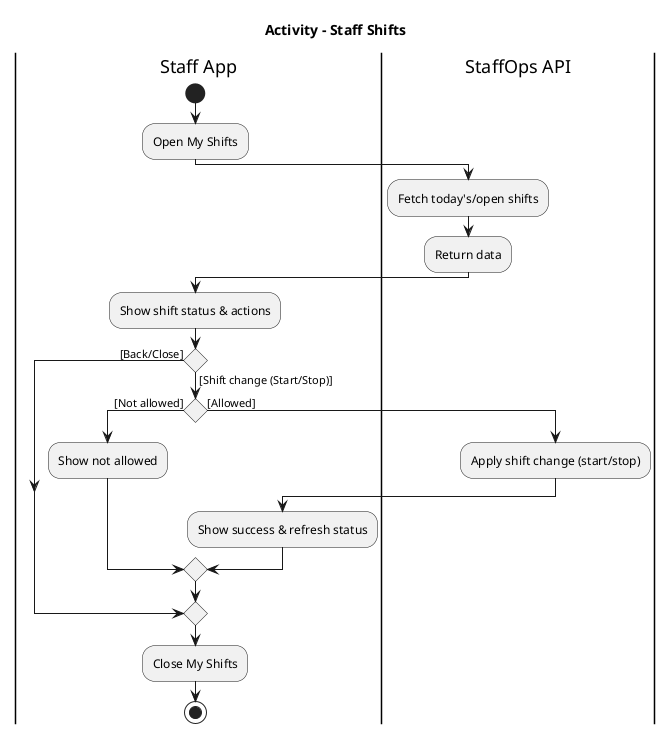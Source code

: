 @startuml Activity_Staff_Shifts
title Activity - Staff Shifts

|Staff App|
start
:Open My Shifts;

|StaffOps API|
:Fetch today's/open shifts;
:Return data;

|Staff App|
:Show shift status & actions;

if () then ([Shift change (Start/Stop)])
  if () then ([Not allowed])
    :Show not allowed;
  else ([Allowed])
    |StaffOps API|
    :Apply shift change (start/stop);
    |Staff App|
    :Show success & refresh status;
  endif
else ([Back/Close])
endif

|Staff App|
:Close My Shifts;
stop
@enduml
